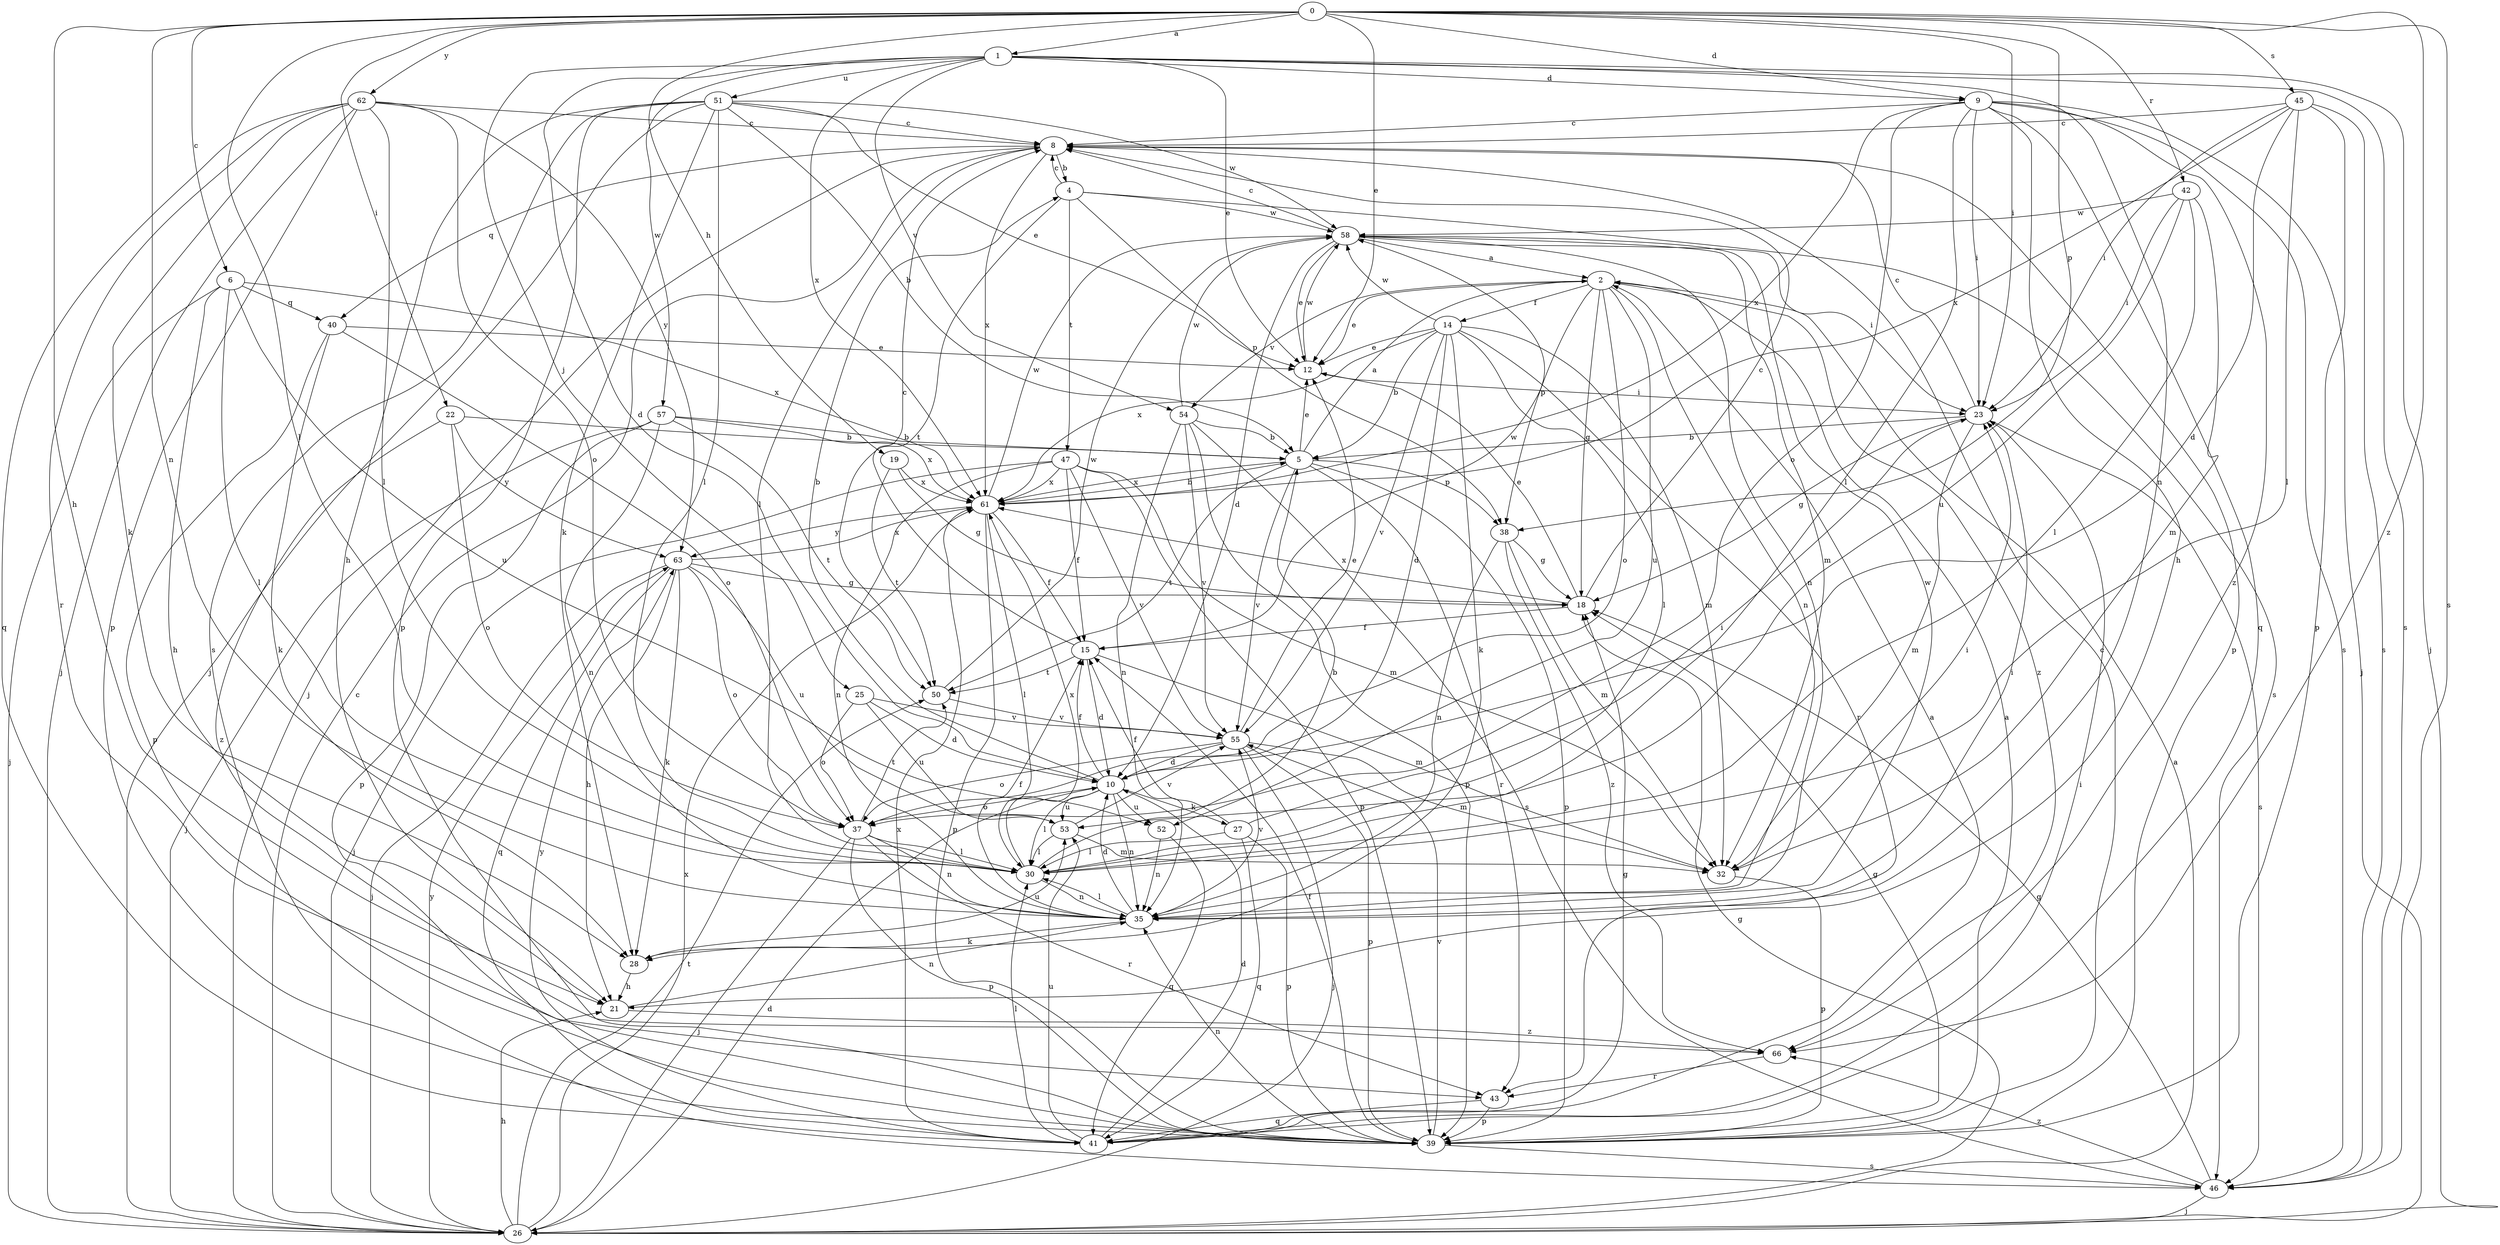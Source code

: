 strict digraph  {
0;
1;
2;
4;
5;
6;
8;
9;
10;
12;
14;
15;
18;
19;
21;
22;
23;
25;
26;
27;
28;
30;
32;
35;
37;
38;
39;
40;
41;
42;
43;
45;
46;
47;
50;
51;
52;
53;
54;
55;
57;
58;
61;
62;
63;
66;
0 -> 1  [label=a];
0 -> 6  [label=c];
0 -> 9  [label=d];
0 -> 12  [label=e];
0 -> 19  [label=h];
0 -> 21  [label=h];
0 -> 22  [label=i];
0 -> 23  [label=i];
0 -> 30  [label=l];
0 -> 35  [label=n];
0 -> 38  [label=p];
0 -> 42  [label=r];
0 -> 45  [label=s];
0 -> 46  [label=s];
0 -> 62  [label=y];
0 -> 66  [label=z];
1 -> 9  [label=d];
1 -> 10  [label=d];
1 -> 12  [label=e];
1 -> 25  [label=j];
1 -> 26  [label=j];
1 -> 35  [label=n];
1 -> 46  [label=s];
1 -> 51  [label=u];
1 -> 54  [label=v];
1 -> 57  [label=w];
1 -> 61  [label=x];
2 -> 12  [label=e];
2 -> 14  [label=f];
2 -> 18  [label=g];
2 -> 35  [label=n];
2 -> 37  [label=o];
2 -> 38  [label=p];
2 -> 52  [label=u];
2 -> 54  [label=v];
2 -> 66  [label=z];
4 -> 8  [label=c];
4 -> 38  [label=p];
4 -> 46  [label=s];
4 -> 47  [label=t];
4 -> 50  [label=t];
4 -> 58  [label=w];
5 -> 2  [label=a];
5 -> 12  [label=e];
5 -> 38  [label=p];
5 -> 39  [label=p];
5 -> 43  [label=r];
5 -> 50  [label=t];
5 -> 55  [label=v];
5 -> 61  [label=x];
6 -> 21  [label=h];
6 -> 26  [label=j];
6 -> 30  [label=l];
6 -> 40  [label=q];
6 -> 52  [label=u];
6 -> 61  [label=x];
8 -> 4  [label=b];
8 -> 26  [label=j];
8 -> 30  [label=l];
8 -> 39  [label=p];
8 -> 40  [label=q];
8 -> 61  [label=x];
9 -> 8  [label=c];
9 -> 21  [label=h];
9 -> 23  [label=i];
9 -> 26  [label=j];
9 -> 30  [label=l];
9 -> 37  [label=o];
9 -> 41  [label=q];
9 -> 46  [label=s];
9 -> 61  [label=x];
9 -> 66  [label=z];
10 -> 4  [label=b];
10 -> 15  [label=f];
10 -> 27  [label=k];
10 -> 30  [label=l];
10 -> 35  [label=n];
10 -> 37  [label=o];
10 -> 52  [label=u];
10 -> 53  [label=u];
12 -> 23  [label=i];
12 -> 58  [label=w];
14 -> 5  [label=b];
14 -> 10  [label=d];
14 -> 12  [label=e];
14 -> 28  [label=k];
14 -> 30  [label=l];
14 -> 32  [label=m];
14 -> 43  [label=r];
14 -> 55  [label=v];
14 -> 58  [label=w];
14 -> 61  [label=x];
15 -> 8  [label=c];
15 -> 10  [label=d];
15 -> 32  [label=m];
15 -> 50  [label=t];
15 -> 58  [label=w];
18 -> 8  [label=c];
18 -> 12  [label=e];
18 -> 15  [label=f];
18 -> 61  [label=x];
19 -> 18  [label=g];
19 -> 50  [label=t];
19 -> 61  [label=x];
21 -> 35  [label=n];
21 -> 66  [label=z];
22 -> 5  [label=b];
22 -> 37  [label=o];
22 -> 63  [label=y];
22 -> 66  [label=z];
23 -> 5  [label=b];
23 -> 8  [label=c];
23 -> 18  [label=g];
23 -> 32  [label=m];
23 -> 46  [label=s];
25 -> 10  [label=d];
25 -> 37  [label=o];
25 -> 53  [label=u];
25 -> 55  [label=v];
26 -> 2  [label=a];
26 -> 8  [label=c];
26 -> 10  [label=d];
26 -> 18  [label=g];
26 -> 21  [label=h];
26 -> 50  [label=t];
26 -> 61  [label=x];
26 -> 63  [label=y];
27 -> 15  [label=f];
27 -> 23  [label=i];
27 -> 30  [label=l];
27 -> 39  [label=p];
27 -> 41  [label=q];
28 -> 21  [label=h];
28 -> 53  [label=u];
30 -> 5  [label=b];
30 -> 35  [label=n];
30 -> 61  [label=x];
32 -> 23  [label=i];
32 -> 39  [label=p];
35 -> 10  [label=d];
35 -> 15  [label=f];
35 -> 23  [label=i];
35 -> 28  [label=k];
35 -> 30  [label=l];
35 -> 55  [label=v];
35 -> 58  [label=w];
37 -> 26  [label=j];
37 -> 30  [label=l];
37 -> 35  [label=n];
37 -> 39  [label=p];
37 -> 43  [label=r];
37 -> 50  [label=t];
38 -> 18  [label=g];
38 -> 32  [label=m];
38 -> 35  [label=n];
38 -> 66  [label=z];
39 -> 2  [label=a];
39 -> 8  [label=c];
39 -> 15  [label=f];
39 -> 18  [label=g];
39 -> 35  [label=n];
39 -> 46  [label=s];
39 -> 55  [label=v];
40 -> 12  [label=e];
40 -> 28  [label=k];
40 -> 37  [label=o];
40 -> 39  [label=p];
41 -> 2  [label=a];
41 -> 10  [label=d];
41 -> 18  [label=g];
41 -> 23  [label=i];
41 -> 30  [label=l];
41 -> 53  [label=u];
41 -> 61  [label=x];
41 -> 63  [label=y];
42 -> 23  [label=i];
42 -> 30  [label=l];
42 -> 32  [label=m];
42 -> 53  [label=u];
42 -> 58  [label=w];
43 -> 39  [label=p];
43 -> 41  [label=q];
45 -> 8  [label=c];
45 -> 10  [label=d];
45 -> 23  [label=i];
45 -> 30  [label=l];
45 -> 39  [label=p];
45 -> 46  [label=s];
45 -> 61  [label=x];
46 -> 18  [label=g];
46 -> 26  [label=j];
46 -> 66  [label=z];
47 -> 15  [label=f];
47 -> 26  [label=j];
47 -> 32  [label=m];
47 -> 35  [label=n];
47 -> 39  [label=p];
47 -> 55  [label=v];
47 -> 61  [label=x];
50 -> 55  [label=v];
50 -> 58  [label=w];
51 -> 5  [label=b];
51 -> 8  [label=c];
51 -> 12  [label=e];
51 -> 21  [label=h];
51 -> 26  [label=j];
51 -> 28  [label=k];
51 -> 30  [label=l];
51 -> 39  [label=p];
51 -> 46  [label=s];
51 -> 58  [label=w];
52 -> 35  [label=n];
52 -> 41  [label=q];
53 -> 30  [label=l];
53 -> 32  [label=m];
53 -> 55  [label=v];
54 -> 5  [label=b];
54 -> 35  [label=n];
54 -> 39  [label=p];
54 -> 46  [label=s];
54 -> 55  [label=v];
54 -> 58  [label=w];
55 -> 10  [label=d];
55 -> 12  [label=e];
55 -> 26  [label=j];
55 -> 32  [label=m];
55 -> 37  [label=o];
55 -> 39  [label=p];
57 -> 5  [label=b];
57 -> 26  [label=j];
57 -> 35  [label=n];
57 -> 39  [label=p];
57 -> 50  [label=t];
57 -> 61  [label=x];
58 -> 2  [label=a];
58 -> 8  [label=c];
58 -> 10  [label=d];
58 -> 12  [label=e];
58 -> 23  [label=i];
58 -> 32  [label=m];
58 -> 35  [label=n];
61 -> 5  [label=b];
61 -> 15  [label=f];
61 -> 30  [label=l];
61 -> 39  [label=p];
61 -> 58  [label=w];
61 -> 63  [label=y];
62 -> 8  [label=c];
62 -> 26  [label=j];
62 -> 28  [label=k];
62 -> 30  [label=l];
62 -> 37  [label=o];
62 -> 39  [label=p];
62 -> 41  [label=q];
62 -> 43  [label=r];
62 -> 63  [label=y];
63 -> 18  [label=g];
63 -> 21  [label=h];
63 -> 26  [label=j];
63 -> 28  [label=k];
63 -> 37  [label=o];
63 -> 41  [label=q];
63 -> 53  [label=u];
63 -> 61  [label=x];
66 -> 43  [label=r];
}
